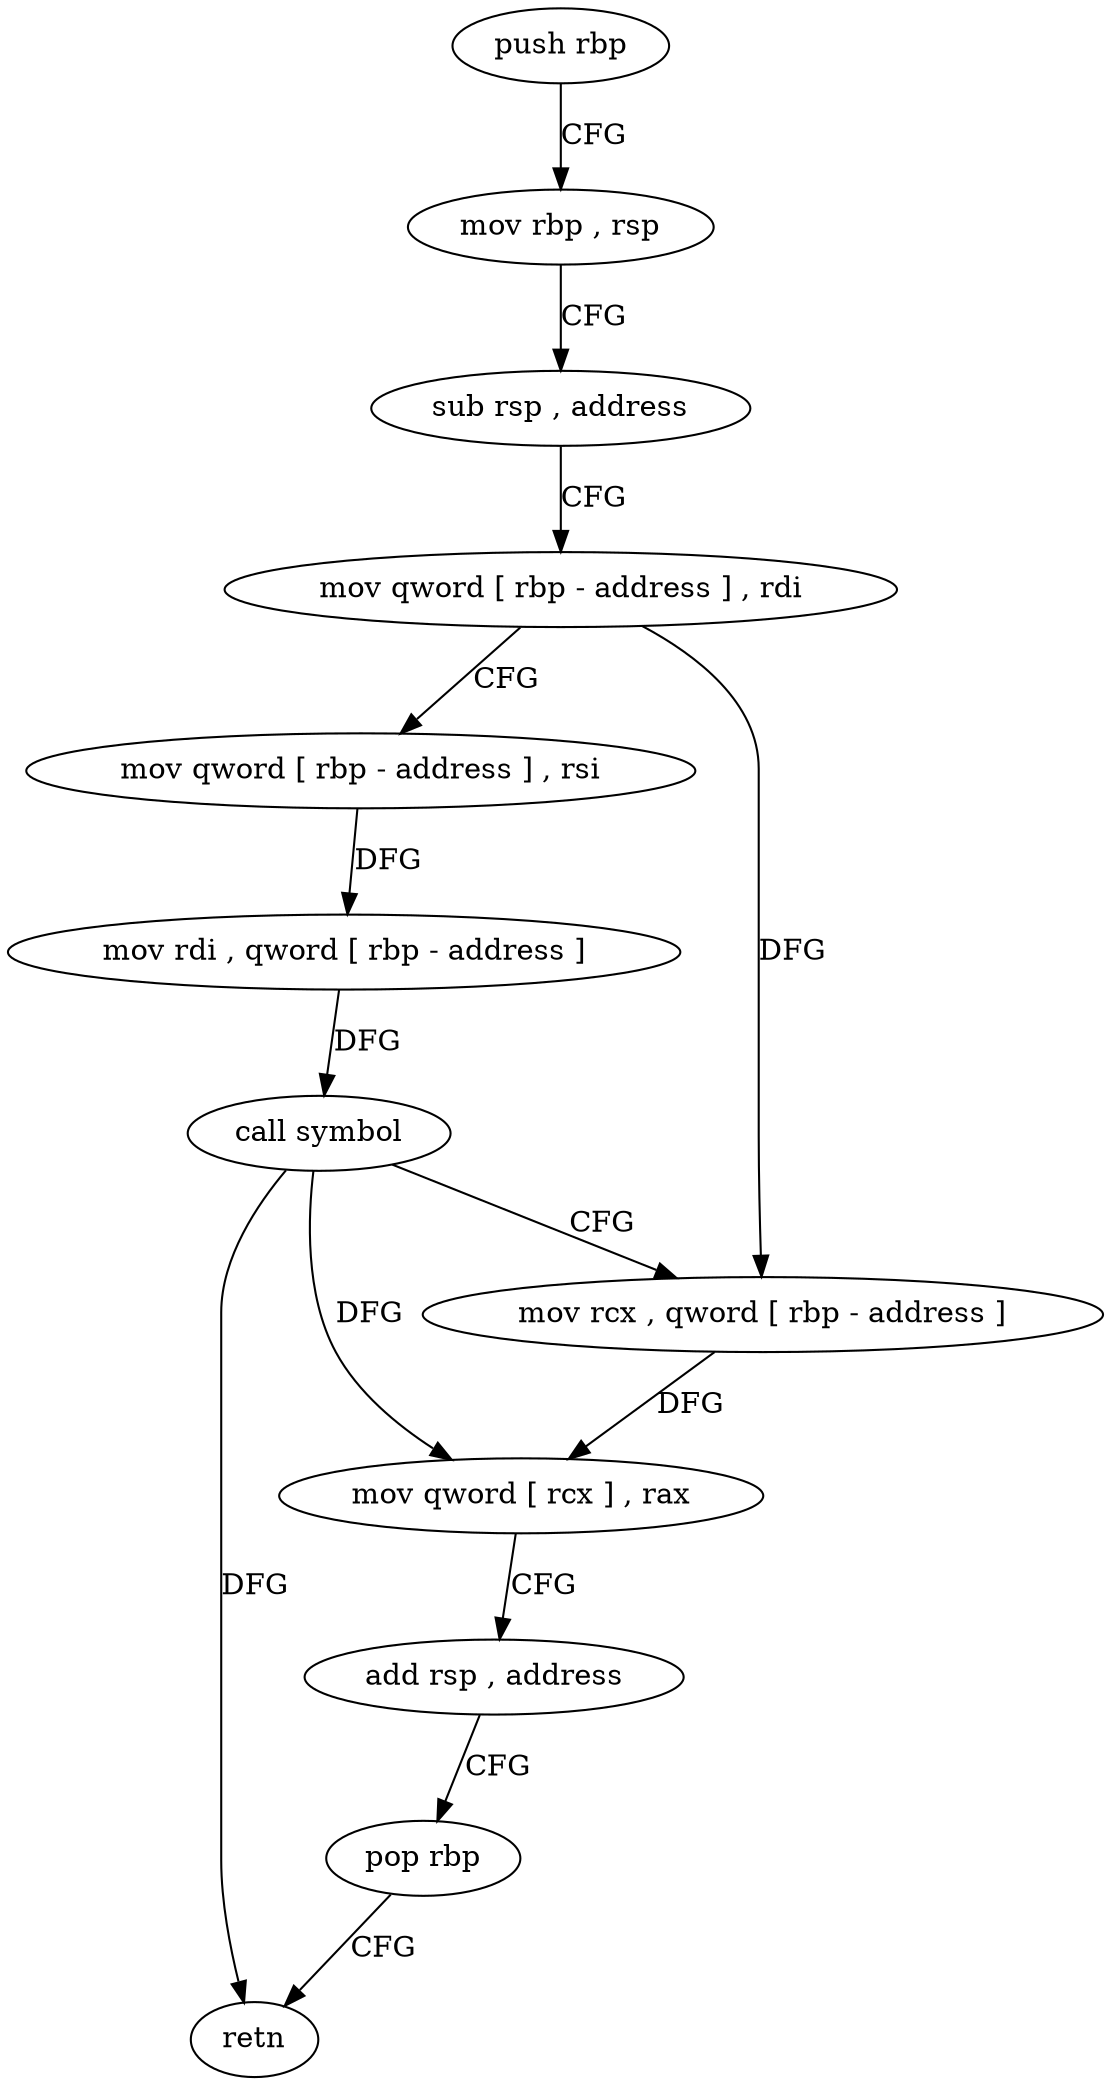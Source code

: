 digraph "func" {
"187616" [label = "push rbp" ]
"187617" [label = "mov rbp , rsp" ]
"187620" [label = "sub rsp , address" ]
"187624" [label = "mov qword [ rbp - address ] , rdi" ]
"187628" [label = "mov qword [ rbp - address ] , rsi" ]
"187632" [label = "mov rdi , qword [ rbp - address ]" ]
"187636" [label = "call symbol" ]
"187641" [label = "mov rcx , qword [ rbp - address ]" ]
"187645" [label = "mov qword [ rcx ] , rax" ]
"187648" [label = "add rsp , address" ]
"187652" [label = "pop rbp" ]
"187653" [label = "retn" ]
"187616" -> "187617" [ label = "CFG" ]
"187617" -> "187620" [ label = "CFG" ]
"187620" -> "187624" [ label = "CFG" ]
"187624" -> "187628" [ label = "CFG" ]
"187624" -> "187641" [ label = "DFG" ]
"187628" -> "187632" [ label = "DFG" ]
"187632" -> "187636" [ label = "DFG" ]
"187636" -> "187641" [ label = "CFG" ]
"187636" -> "187645" [ label = "DFG" ]
"187636" -> "187653" [ label = "DFG" ]
"187641" -> "187645" [ label = "DFG" ]
"187645" -> "187648" [ label = "CFG" ]
"187648" -> "187652" [ label = "CFG" ]
"187652" -> "187653" [ label = "CFG" ]
}
